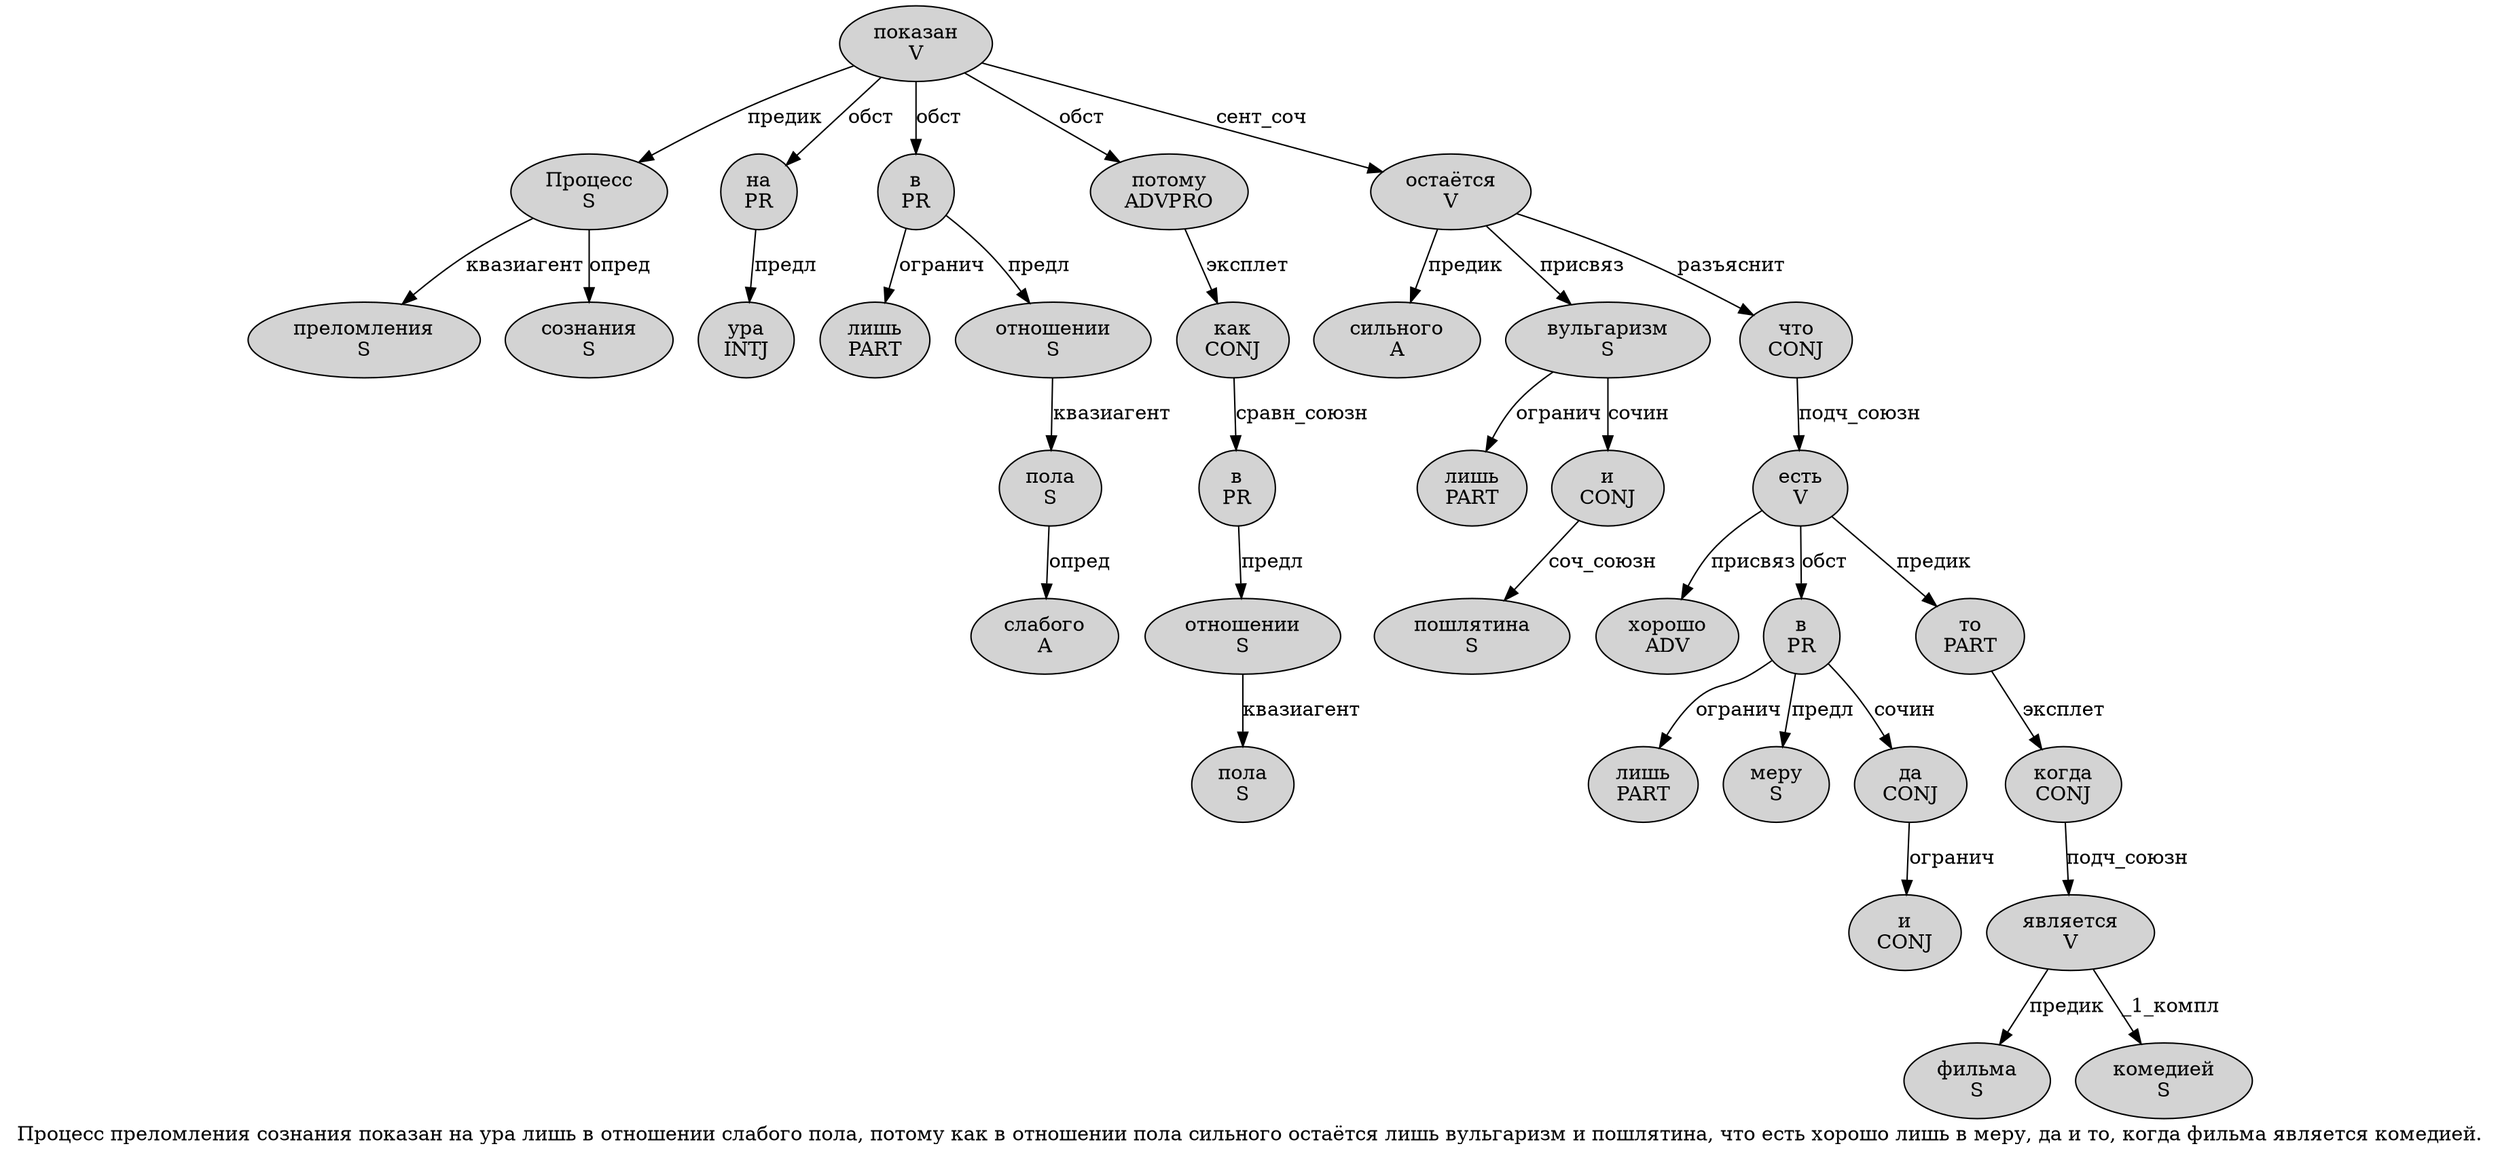 digraph SENTENCE_3017 {
	graph [label="Процесс преломления сознания показан на ура лишь в отношении слабого пола, потому как в отношении пола сильного остаётся лишь вульгаризм и пошлятина, что есть хорошо лишь в меру, да и то, когда фильма является комедией."]
	node [style=filled]
		0 [label="Процесс
S" color="" fillcolor=lightgray penwidth=1 shape=ellipse]
		1 [label="преломления
S" color="" fillcolor=lightgray penwidth=1 shape=ellipse]
		2 [label="сознания
S" color="" fillcolor=lightgray penwidth=1 shape=ellipse]
		3 [label="показан
V" color="" fillcolor=lightgray penwidth=1 shape=ellipse]
		4 [label="на
PR" color="" fillcolor=lightgray penwidth=1 shape=ellipse]
		5 [label="ура
INTJ" color="" fillcolor=lightgray penwidth=1 shape=ellipse]
		6 [label="лишь
PART" color="" fillcolor=lightgray penwidth=1 shape=ellipse]
		7 [label="в
PR" color="" fillcolor=lightgray penwidth=1 shape=ellipse]
		8 [label="отношении
S" color="" fillcolor=lightgray penwidth=1 shape=ellipse]
		9 [label="слабого
A" color="" fillcolor=lightgray penwidth=1 shape=ellipse]
		10 [label="пола
S" color="" fillcolor=lightgray penwidth=1 shape=ellipse]
		12 [label="потому
ADVPRO" color="" fillcolor=lightgray penwidth=1 shape=ellipse]
		13 [label="как
CONJ" color="" fillcolor=lightgray penwidth=1 shape=ellipse]
		14 [label="в
PR" color="" fillcolor=lightgray penwidth=1 shape=ellipse]
		15 [label="отношении
S" color="" fillcolor=lightgray penwidth=1 shape=ellipse]
		16 [label="пола
S" color="" fillcolor=lightgray penwidth=1 shape=ellipse]
		17 [label="сильного
A" color="" fillcolor=lightgray penwidth=1 shape=ellipse]
		18 [label="остаётся
V" color="" fillcolor=lightgray penwidth=1 shape=ellipse]
		19 [label="лишь
PART" color="" fillcolor=lightgray penwidth=1 shape=ellipse]
		20 [label="вульгаризм
S" color="" fillcolor=lightgray penwidth=1 shape=ellipse]
		21 [label="и
CONJ" color="" fillcolor=lightgray penwidth=1 shape=ellipse]
		22 [label="пошлятина
S" color="" fillcolor=lightgray penwidth=1 shape=ellipse]
		24 [label="что
CONJ" color="" fillcolor=lightgray penwidth=1 shape=ellipse]
		25 [label="есть
V" color="" fillcolor=lightgray penwidth=1 shape=ellipse]
		26 [label="хорошо
ADV" color="" fillcolor=lightgray penwidth=1 shape=ellipse]
		27 [label="лишь
PART" color="" fillcolor=lightgray penwidth=1 shape=ellipse]
		28 [label="в
PR" color="" fillcolor=lightgray penwidth=1 shape=ellipse]
		29 [label="меру
S" color="" fillcolor=lightgray penwidth=1 shape=ellipse]
		31 [label="да
CONJ" color="" fillcolor=lightgray penwidth=1 shape=ellipse]
		32 [label="и
CONJ" color="" fillcolor=lightgray penwidth=1 shape=ellipse]
		33 [label="то
PART" color="" fillcolor=lightgray penwidth=1 shape=ellipse]
		35 [label="когда
CONJ" color="" fillcolor=lightgray penwidth=1 shape=ellipse]
		36 [label="фильма
S" color="" fillcolor=lightgray penwidth=1 shape=ellipse]
		37 [label="является
V" color="" fillcolor=lightgray penwidth=1 shape=ellipse]
		38 [label="комедией
S" color="" fillcolor=lightgray penwidth=1 shape=ellipse]
			0 -> 1 [label="квазиагент"]
			0 -> 2 [label="опред"]
			10 -> 9 [label="опред"]
			7 -> 6 [label="огранич"]
			7 -> 8 [label="предл"]
			35 -> 37 [label="подч_союзн"]
			4 -> 5 [label="предл"]
			18 -> 17 [label="предик"]
			18 -> 20 [label="присвяз"]
			18 -> 24 [label="разъяснит"]
			28 -> 27 [label="огранич"]
			28 -> 29 [label="предл"]
			28 -> 31 [label="сочин"]
			3 -> 0 [label="предик"]
			3 -> 4 [label="обст"]
			3 -> 7 [label="обст"]
			3 -> 12 [label="обст"]
			3 -> 18 [label="сент_соч"]
			31 -> 32 [label="огранич"]
			8 -> 10 [label="квазиагент"]
			12 -> 13 [label="эксплет"]
			20 -> 19 [label="огранич"]
			20 -> 21 [label="сочин"]
			15 -> 16 [label="квазиагент"]
			37 -> 36 [label="предик"]
			37 -> 38 [label="_1_компл"]
			25 -> 26 [label="присвяз"]
			25 -> 28 [label="обст"]
			25 -> 33 [label="предик"]
			21 -> 22 [label="соч_союзн"]
			33 -> 35 [label="эксплет"]
			13 -> 14 [label="сравн_союзн"]
			14 -> 15 [label="предл"]
			24 -> 25 [label="подч_союзн"]
}